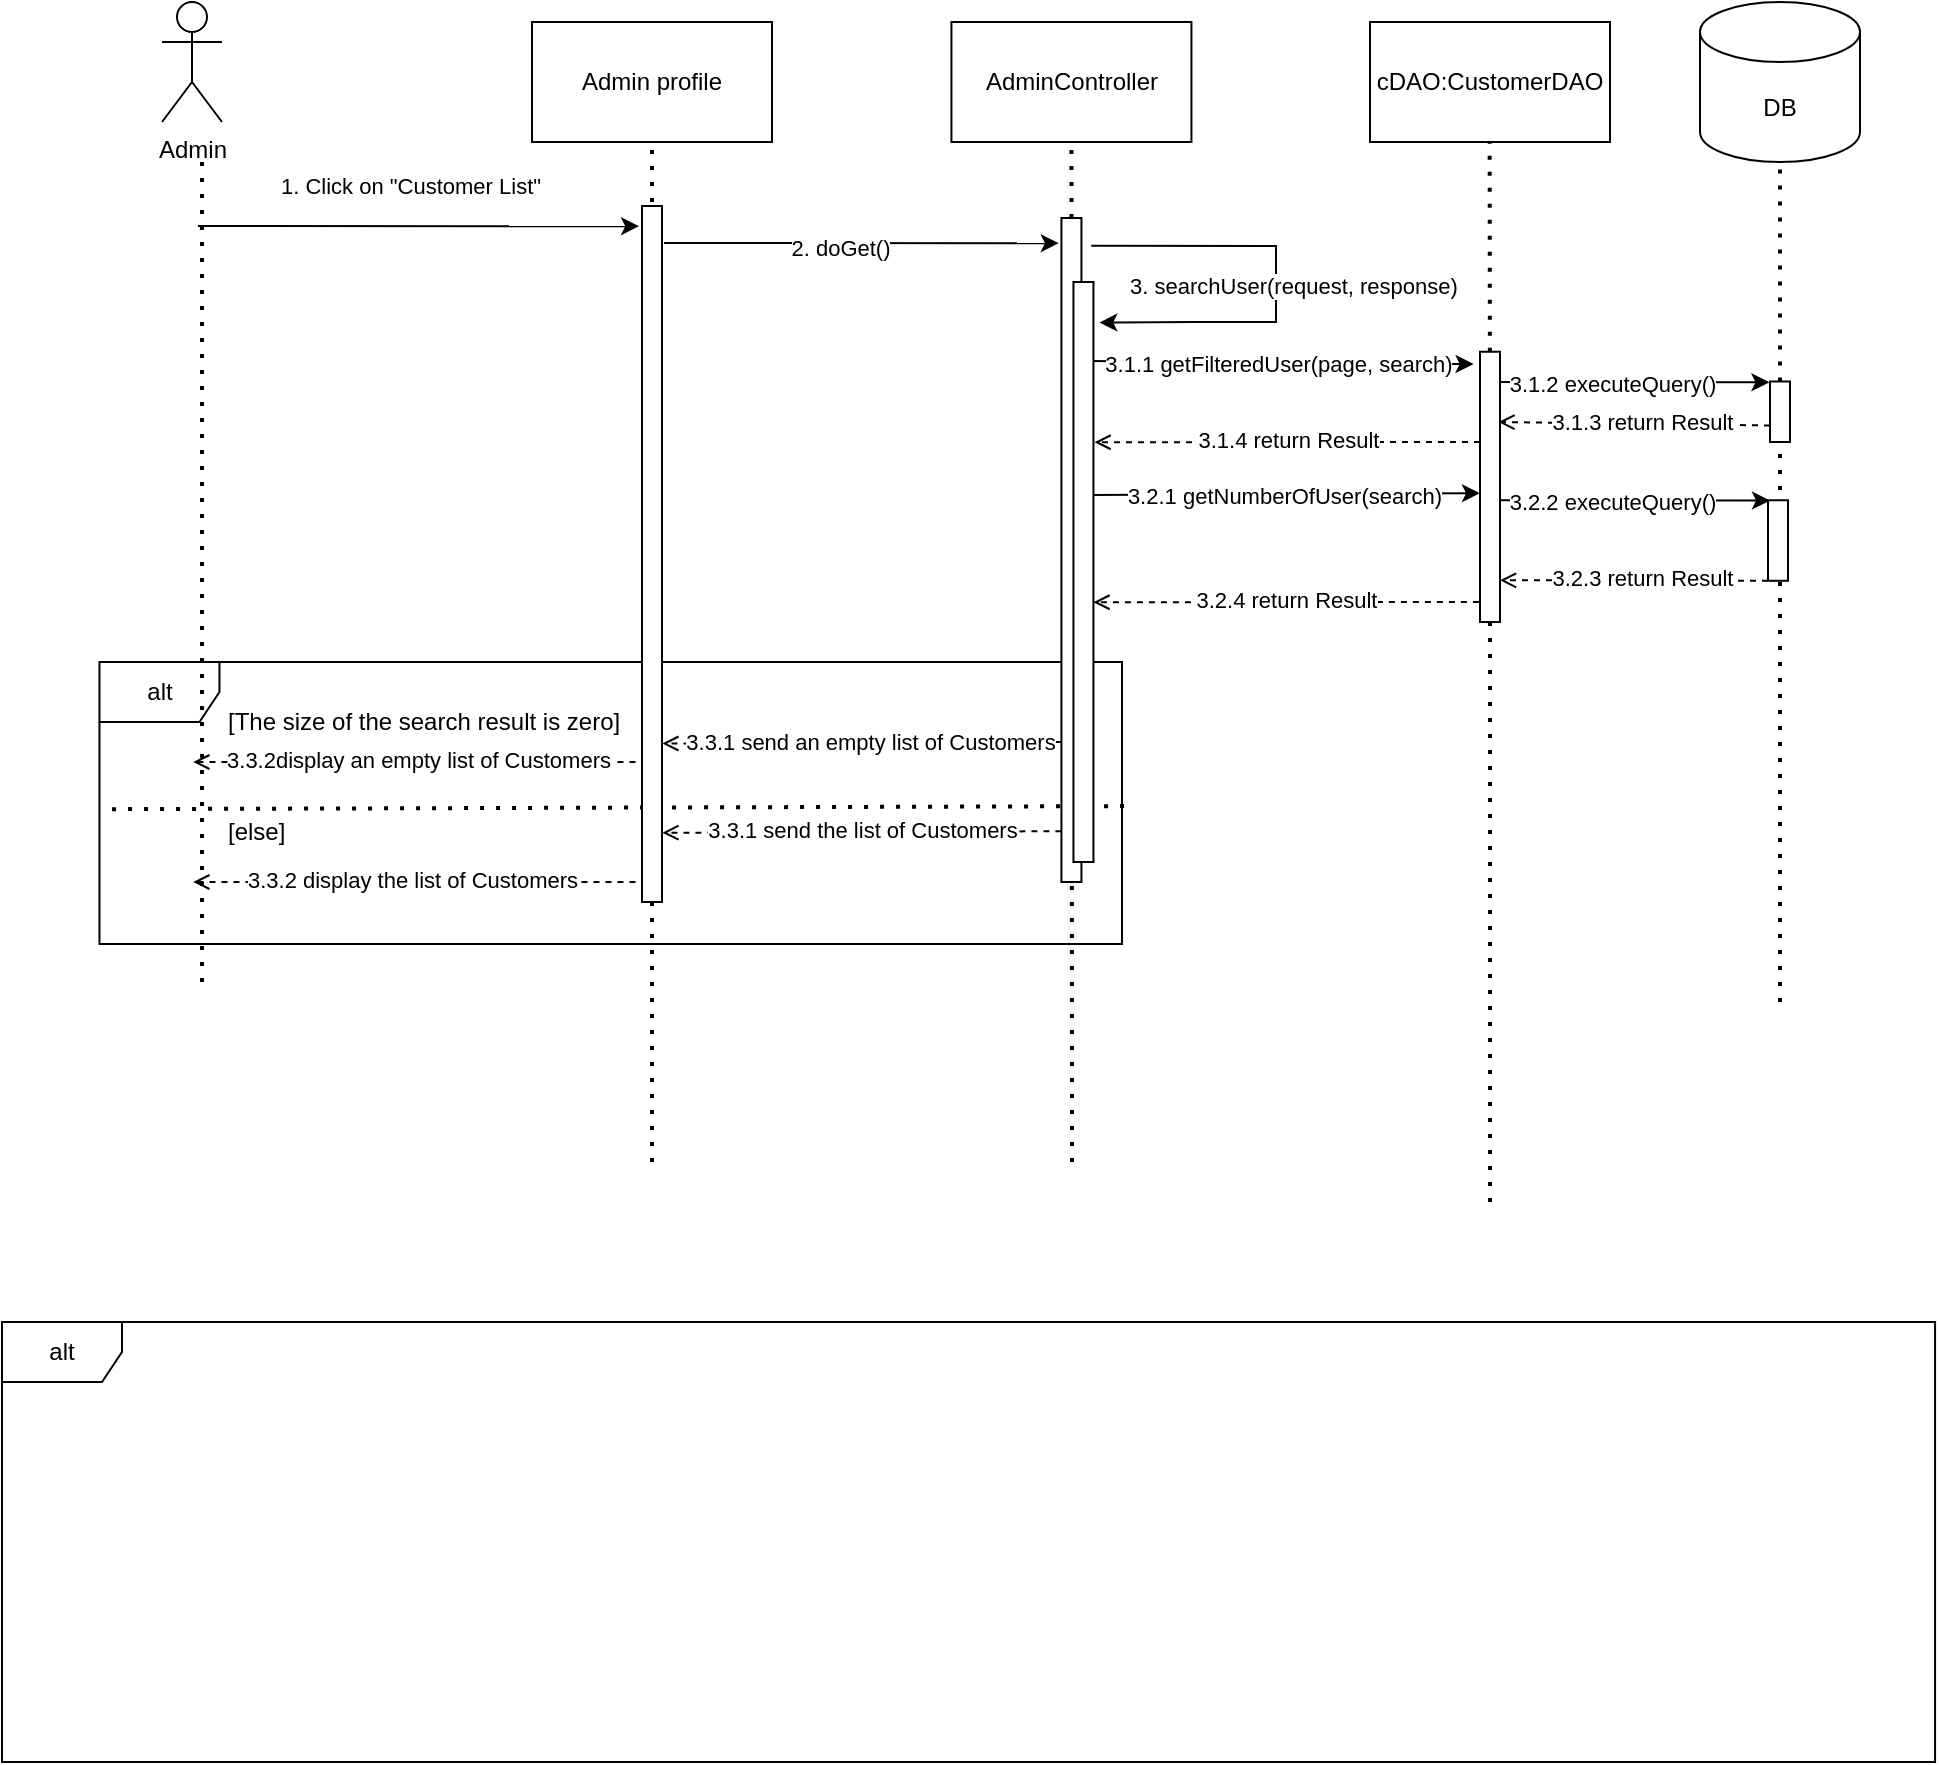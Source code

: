 <mxfile>
    <diagram id="ONLkznn9dfXko7KyWMJE" name="Page-1">
        <mxGraphModel dx="1923" dy="433" grid="1" gridSize="10" guides="1" tooltips="1" connect="1" arrows="1" fold="1" page="1" pageScale="1" pageWidth="850" pageHeight="1100" math="0" shadow="0">
            <root>
                <mxCell id="0"/>
                <mxCell id="1" parent="0"/>
                <mxCell id="70" value="alt" style="shape=umlFrame;whiteSpace=wrap;html=1;" parent="1" vertex="1">
                    <mxGeometry x="8.74" y="370" width="511.26" height="141" as="geometry"/>
                </mxCell>
                <mxCell id="101" value="alt" style="shape=umlFrame;whiteSpace=wrap;html=1;" vertex="1" parent="1">
                    <mxGeometry x="-40" y="700" width="966.54" height="220" as="geometry"/>
                </mxCell>
                <mxCell id="71" value="" style="endArrow=none;dashed=1;html=1;dashPattern=1 3;strokeWidth=2;rounded=0;entryX=0.001;entryY=0.522;entryDx=0;entryDy=0;entryPerimeter=0;exitX=1.002;exitY=0.511;exitDx=0;exitDy=0;exitPerimeter=0;" parent="1" source="70" edge="1" target="70">
                    <mxGeometry width="50" height="50" relative="1" as="geometry">
                        <mxPoint x="894.54" y="440" as="sourcePoint"/>
                        <mxPoint x="18.94" y="443.36" as="targetPoint"/>
                    </mxGeometry>
                </mxCell>
                <mxCell id="bgXQf1ykJbpGTAjlQ5FK-6" value="" style="endArrow=none;dashed=1;html=1;dashPattern=1 3;strokeWidth=2;rounded=0;" parent="1" edge="1">
                    <mxGeometry width="50" height="50" relative="1" as="geometry">
                        <mxPoint x="60" y="530" as="sourcePoint"/>
                        <mxPoint x="60" y="120" as="targetPoint"/>
                    </mxGeometry>
                </mxCell>
                <mxCell id="4" value="" style="endArrow=none;dashed=1;html=1;dashPattern=1 3;strokeWidth=2;rounded=0;entryX=0.5;entryY=1;entryDx=0;entryDy=0;startArrow=none;" parent="1" source="jMet_jhxjHjyP2RQHkVr-26" edge="1">
                    <mxGeometry width="50" height="50" relative="1" as="geometry">
                        <mxPoint x="699" y="880" as="sourcePoint"/>
                        <mxPoint x="703.83" y="110" as="targetPoint"/>
                    </mxGeometry>
                </mxCell>
                <mxCell id="bgXQf1ykJbpGTAjlQ5FK-1" value="Admin" style="shape=umlActor;verticalLabelPosition=bottom;verticalAlign=top;html=1;outlineConnect=0;" parent="1" vertex="1">
                    <mxGeometry x="40" y="40" width="30" height="60" as="geometry"/>
                </mxCell>
                <mxCell id="bgXQf1ykJbpGTAjlQ5FK-2" value="Admin profile" style="rounded=0;whiteSpace=wrap;html=1;" parent="1" vertex="1">
                    <mxGeometry x="225" y="50" width="120" height="60" as="geometry"/>
                </mxCell>
                <mxCell id="bgXQf1ykJbpGTAjlQ5FK-3" value="AdminController" style="rounded=0;whiteSpace=wrap;html=1;" parent="1" vertex="1">
                    <mxGeometry x="434.72" y="50" width="120" height="60" as="geometry"/>
                </mxCell>
                <mxCell id="bgXQf1ykJbpGTAjlQ5FK-7" value="" style="endArrow=none;dashed=1;html=1;dashPattern=1 3;strokeWidth=2;rounded=0;entryX=0.5;entryY=1;entryDx=0;entryDy=0;" parent="1" edge="1">
                    <mxGeometry width="50" height="50" relative="1" as="geometry">
                        <mxPoint x="285" y="620" as="sourcePoint"/>
                        <mxPoint x="285" y="110.0" as="targetPoint"/>
                    </mxGeometry>
                </mxCell>
                <mxCell id="bgXQf1ykJbpGTAjlQ5FK-8" value="" style="endArrow=none;dashed=1;html=1;dashPattern=1 3;strokeWidth=2;rounded=0;entryX=0.5;entryY=1;entryDx=0;entryDy=0;" parent="1" target="bgXQf1ykJbpGTAjlQ5FK-3" edge="1">
                    <mxGeometry width="50" height="50" relative="1" as="geometry">
                        <mxPoint x="495" y="620" as="sourcePoint"/>
                        <mxPoint x="494.72" y="120" as="targetPoint"/>
                    </mxGeometry>
                </mxCell>
                <mxCell id="Q8KxY11AjHxzNU5WDFav-2" value="1. Click on &quot;Customer List&quot;" style="endArrow=classic;html=1;rounded=0;entryX=-0.044;entryY=0.029;entryDx=0;entryDy=0;entryPerimeter=0;" parent="1" edge="1">
                    <mxGeometry x="-0.043" y="20" width="50" height="50" relative="1" as="geometry">
                        <mxPoint x="58" y="152" as="sourcePoint"/>
                        <mxPoint x="278.56" y="152.092" as="targetPoint"/>
                        <mxPoint as="offset"/>
                    </mxGeometry>
                </mxCell>
                <mxCell id="Q8KxY11AjHxzNU5WDFav-6" value="DB" style="shape=cylinder3;whiteSpace=wrap;html=1;boundedLbl=1;backgroundOutline=1;size=15;" parent="1" vertex="1">
                    <mxGeometry x="809" y="40" width="80" height="80" as="geometry"/>
                </mxCell>
                <mxCell id="Q8KxY11AjHxzNU5WDFav-7" value="" style="endArrow=none;dashed=1;html=1;dashPattern=1 3;strokeWidth=2;rounded=0;entryX=0.5;entryY=1;entryDx=0;entryDy=0;startArrow=none;" parent="1" source="jMet_jhxjHjyP2RQHkVr-27" edge="1">
                    <mxGeometry width="50" height="50" relative="1" as="geometry">
                        <mxPoint x="849" y="880" as="sourcePoint"/>
                        <mxPoint x="849" y="120" as="targetPoint"/>
                    </mxGeometry>
                </mxCell>
                <mxCell id="Q8KxY11AjHxzNU5WDFav-8" value="" style="endArrow=classic;html=1;rounded=0;entryX=-0.132;entryY=0.022;entryDx=0;entryDy=0;entryPerimeter=0;exitX=1;exitY=0.053;exitDx=0;exitDy=0;exitPerimeter=0;" parent="1" edge="1">
                    <mxGeometry x="-0.04" y="-4" width="50" height="50" relative="1" as="geometry">
                        <mxPoint x="291" y="160.444" as="sourcePoint"/>
                        <mxPoint x="488.4" y="160.584" as="targetPoint"/>
                        <mxPoint as="offset"/>
                    </mxGeometry>
                </mxCell>
                <mxCell id="12" value="2. doGet()" style="edgeLabel;html=1;align=center;verticalAlign=middle;resizable=0;points=[];" parent="Q8KxY11AjHxzNU5WDFav-8" vertex="1" connectable="0">
                    <mxGeometry x="-0.524" y="-2" relative="1" as="geometry">
                        <mxPoint x="41" as="offset"/>
                    </mxGeometry>
                </mxCell>
                <mxCell id="Q8KxY11AjHxzNU5WDFav-9" value="" style="rounded=0;whiteSpace=wrap;html=1;" parent="1" vertex="1">
                    <mxGeometry x="489.72" y="148" width="10" height="332" as="geometry"/>
                </mxCell>
                <mxCell id="jMet_jhxjHjyP2RQHkVr-14" value="[The size of the search result is zero]" style="text;strokeColor=none;fillColor=none;align=left;verticalAlign=middle;spacingLeft=4;spacingRight=4;overflow=hidden;points=[[0,0.5],[1,0.5]];portConstraint=eastwest;rotatable=0;whiteSpace=wrap;html=1;" parent="1" vertex="1">
                    <mxGeometry x="66.74" y="390" width="210" height="20" as="geometry"/>
                </mxCell>
                <mxCell id="jMet_jhxjHjyP2RQHkVr-25" value="3.1.1 getFilteredUser(page, search)" style="endArrow=classic;html=1;rounded=0;exitX=1.028;exitY=0.068;exitDx=0;exitDy=0;exitPerimeter=0;entryX=-0.119;entryY=0.065;entryDx=0;entryDy=0;entryPerimeter=0;" parent="1" edge="1">
                    <mxGeometry x="-0.015" y="-1" width="50" height="50" relative="1" as="geometry">
                        <mxPoint x="503" y="219.44" as="sourcePoint"/>
                        <mxPoint x="695.81" y="221.053" as="targetPoint"/>
                        <Array as="points"/>
                        <mxPoint as="offset"/>
                    </mxGeometry>
                </mxCell>
                <mxCell id="jMet_jhxjHjyP2RQHkVr-28" value="" style="endArrow=classic;html=1;rounded=0;exitX=1.027;exitY=0.251;exitDx=0;exitDy=0;exitPerimeter=0;entryX=0;entryY=0.25;entryDx=0;entryDy=0;" parent="1" edge="1">
                    <mxGeometry x="-0.717" width="50" height="50" relative="1" as="geometry">
                        <mxPoint x="709" y="229.996" as="sourcePoint"/>
                        <mxPoint x="843.73" y="230.16" as="targetPoint"/>
                        <mxPoint as="offset"/>
                    </mxGeometry>
                </mxCell>
                <mxCell id="65" value="3.1.2 executeQuery()" style="edgeLabel;html=1;align=center;verticalAlign=middle;resizable=0;points=[];" parent="jMet_jhxjHjyP2RQHkVr-28" vertex="1" connectable="0">
                    <mxGeometry x="-0.177" y="-1" relative="1" as="geometry">
                        <mxPoint as="offset"/>
                    </mxGeometry>
                </mxCell>
                <mxCell id="jMet_jhxjHjyP2RQHkVr-29" value="" style="endArrow=open;html=1;rounded=0;dashed=1;endFill=0;exitX=0;exitY=0.5;exitDx=0;exitDy=0;entryX=1;entryY=0.75;entryDx=0;entryDy=0;" parent="1" edge="1">
                    <mxGeometry x="0.717" y="2" width="50" height="50" relative="1" as="geometry">
                        <mxPoint x="844.0" y="251.74" as="sourcePoint"/>
                        <mxPoint x="708.22" y="250" as="targetPoint"/>
                        <mxPoint as="offset"/>
                    </mxGeometry>
                </mxCell>
                <mxCell id="8" value="3.1.3 return Result" style="edgeLabel;html=1;align=center;verticalAlign=middle;resizable=0;points=[];" parent="jMet_jhxjHjyP2RQHkVr-29" vertex="1" connectable="0">
                    <mxGeometry x="0.114" relative="1" as="geometry">
                        <mxPoint x="11" y="-1" as="offset"/>
                    </mxGeometry>
                </mxCell>
                <mxCell id="jMet_jhxjHjyP2RQHkVr-33" value="" style="rounded=0;whiteSpace=wrap;html=1;" parent="1" vertex="1">
                    <mxGeometry x="495.72" y="180" width="10" height="290" as="geometry"/>
                </mxCell>
                <mxCell id="jMet_jhxjHjyP2RQHkVr-34" value="3. searchUser(request, response)&amp;nbsp;" style="endArrow=classic;html=1;rounded=0;exitX=0.79;exitY=0.022;exitDx=0;exitDy=0;exitPerimeter=0;entryX=0.892;entryY=0.035;entryDx=0;entryDy=0;entryPerimeter=0;" parent="1" edge="1">
                    <mxGeometry x="0.03" y="10" width="50" height="50" relative="1" as="geometry">
                        <mxPoint x="504.62" y="161.904" as="sourcePoint"/>
                        <mxPoint x="508.64" y="200.3" as="targetPoint"/>
                        <mxPoint as="offset"/>
                        <Array as="points">
                            <mxPoint x="597" y="162"/>
                            <mxPoint x="597" y="200"/>
                            <mxPoint x="557" y="200"/>
                        </Array>
                    </mxGeometry>
                </mxCell>
                <mxCell id="3" value="cDAO:CustomerDAO" style="rounded=0;whiteSpace=wrap;html=1;" parent="1" vertex="1">
                    <mxGeometry x="644" y="50" width="120" height="60" as="geometry"/>
                </mxCell>
                <mxCell id="UKkm2dZgcp-LxVbKbilb-54" value="" style="endArrow=none;dashed=1;html=1;dashPattern=1 3;strokeWidth=2;rounded=0;entryX=0.5;entryY=1;entryDx=0;entryDy=0;" parent="1" target="jMet_jhxjHjyP2RQHkVr-26" edge="1">
                    <mxGeometry width="50" height="50" relative="1" as="geometry">
                        <mxPoint x="704" y="640" as="sourcePoint"/>
                        <mxPoint x="703.83" y="110" as="targetPoint"/>
                    </mxGeometry>
                </mxCell>
                <mxCell id="jMet_jhxjHjyP2RQHkVr-26" value="" style="rounded=0;whiteSpace=wrap;html=1;" parent="1" vertex="1">
                    <mxGeometry x="699" y="214.87" width="10" height="135.13" as="geometry"/>
                </mxCell>
                <mxCell id="63" value="" style="endArrow=none;dashed=1;html=1;dashPattern=1 3;strokeWidth=2;rounded=0;entryX=0.5;entryY=1;entryDx=0;entryDy=0;startArrow=none;" parent="1" target="jMet_jhxjHjyP2RQHkVr-27" edge="1">
                    <mxGeometry width="50" height="50" relative="1" as="geometry">
                        <mxPoint x="849" y="540" as="sourcePoint"/>
                        <mxPoint x="849" y="120" as="targetPoint"/>
                    </mxGeometry>
                </mxCell>
                <mxCell id="jMet_jhxjHjyP2RQHkVr-27" value="" style="rounded=0;whiteSpace=wrap;html=1;" parent="1" vertex="1">
                    <mxGeometry x="844" y="229.74" width="10" height="30.26" as="geometry"/>
                </mxCell>
                <mxCell id="66" value="" style="endArrow=open;html=1;rounded=0;dashed=1;endFill=0;exitX=0;exitY=0.5;exitDx=0;exitDy=0;entryX=1.055;entryY=0.2;entryDx=0;entryDy=0;entryPerimeter=0;" parent="1" edge="1">
                    <mxGeometry x="0.717" y="2" width="50" height="50" relative="1" as="geometry">
                        <mxPoint x="699.0" y="260" as="sourcePoint"/>
                        <mxPoint x="506.27" y="260.13" as="targetPoint"/>
                        <mxPoint as="offset"/>
                    </mxGeometry>
                </mxCell>
                <mxCell id="67" value="3.1.4 return Result" style="edgeLabel;html=1;align=center;verticalAlign=middle;resizable=0;points=[];" parent="66" vertex="1" connectable="0">
                    <mxGeometry x="0.114" relative="1" as="geometry">
                        <mxPoint x="11" y="-1" as="offset"/>
                    </mxGeometry>
                </mxCell>
                <mxCell id="72" value="[else]" style="text;strokeColor=none;fillColor=none;align=left;verticalAlign=middle;spacingLeft=4;spacingRight=4;overflow=hidden;points=[[0,0.5],[1,0.5]];portConstraint=eastwest;rotatable=0;whiteSpace=wrap;html=1;" parent="1" vertex="1">
                    <mxGeometry x="66.74" y="440" width="40" height="30" as="geometry"/>
                </mxCell>
                <mxCell id="73" value="" style="endArrow=open;html=1;rounded=0;dashed=1;endFill=0;exitX=-0.018;exitY=0.282;exitDx=0;exitDy=0;exitPerimeter=0;" parent="1" edge="1">
                    <mxGeometry x="0.717" y="2" width="50" height="50" relative="1" as="geometry">
                        <mxPoint x="489.72" y="410.004" as="sourcePoint"/>
                        <mxPoint x="290.18" y="410.78" as="targetPoint"/>
                        <mxPoint as="offset"/>
                    </mxGeometry>
                </mxCell>
                <mxCell id="74" value="3.3.1 send an empty list of Customers" style="edgeLabel;html=1;align=center;verticalAlign=middle;resizable=0;points=[];" parent="73" vertex="1" connectable="0">
                    <mxGeometry x="0.114" relative="1" as="geometry">
                        <mxPoint x="15" y="-1" as="offset"/>
                    </mxGeometry>
                </mxCell>
                <mxCell id="75" value="" style="endArrow=open;html=1;rounded=0;dashed=1;endFill=0;exitX=0.11;exitY=0.279;exitDx=0;exitDy=0;exitPerimeter=0;" parent="1" edge="1">
                    <mxGeometry x="0.717" y="2" width="50" height="50" relative="1" as="geometry">
                        <mxPoint x="276.74" y="420.002" as="sourcePoint"/>
                        <mxPoint x="55.64" y="420" as="targetPoint"/>
                        <mxPoint as="offset"/>
                    </mxGeometry>
                </mxCell>
                <mxCell id="76" value="3.3.2display an empty list of Customers" style="edgeLabel;html=1;align=center;verticalAlign=middle;resizable=0;points=[];" parent="75" vertex="1" connectable="0">
                    <mxGeometry x="0.114" relative="1" as="geometry">
                        <mxPoint x="14" y="-1" as="offset"/>
                    </mxGeometry>
                </mxCell>
                <mxCell id="Q8KxY11AjHxzNU5WDFav-1" value="" style="rounded=0;whiteSpace=wrap;html=1;" parent="1" vertex="1">
                    <mxGeometry x="280" y="142" width="10" height="348" as="geometry"/>
                </mxCell>
                <mxCell id="79" value="" style="endArrow=open;html=1;rounded=0;dashed=1;endFill=0;exitX=-0.018;exitY=0.282;exitDx=0;exitDy=0;exitPerimeter=0;" parent="1" edge="1">
                    <mxGeometry x="0.717" y="2" width="50" height="50" relative="1" as="geometry">
                        <mxPoint x="489.72" y="454.614" as="sourcePoint"/>
                        <mxPoint x="290.18" y="455.39" as="targetPoint"/>
                        <mxPoint as="offset"/>
                    </mxGeometry>
                </mxCell>
                <mxCell id="80" value="3.3.1 send the list of Customers" style="edgeLabel;html=1;align=center;verticalAlign=middle;resizable=0;points=[];" parent="79" vertex="1" connectable="0">
                    <mxGeometry x="0.114" relative="1" as="geometry">
                        <mxPoint x="11" y="-1" as="offset"/>
                    </mxGeometry>
                </mxCell>
                <mxCell id="81" value="" style="endArrow=open;html=1;rounded=0;dashed=1;endFill=0;exitX=0.11;exitY=0.279;exitDx=0;exitDy=0;exitPerimeter=0;" parent="1" edge="1">
                    <mxGeometry x="0.717" y="2" width="50" height="50" relative="1" as="geometry">
                        <mxPoint x="276.74" y="480.002" as="sourcePoint"/>
                        <mxPoint x="55.64" y="480" as="targetPoint"/>
                        <mxPoint as="offset"/>
                    </mxGeometry>
                </mxCell>
                <mxCell id="82" value="3.3.2 display the list of Customers" style="edgeLabel;html=1;align=center;verticalAlign=middle;resizable=0;points=[];" parent="81" vertex="1" connectable="0">
                    <mxGeometry x="0.114" relative="1" as="geometry">
                        <mxPoint x="11" y="-1" as="offset"/>
                    </mxGeometry>
                </mxCell>
                <mxCell id="83" value="" style="endArrow=classic;html=1;rounded=0;exitX=1.027;exitY=0.251;exitDx=0;exitDy=0;exitPerimeter=0;entryX=0;entryY=0.25;entryDx=0;entryDy=0;" parent="1" edge="1">
                    <mxGeometry x="-0.717" width="50" height="50" relative="1" as="geometry">
                        <mxPoint x="709.27" y="289.126" as="sourcePoint"/>
                        <mxPoint x="844.0" y="289.29" as="targetPoint"/>
                        <mxPoint as="offset"/>
                    </mxGeometry>
                </mxCell>
                <mxCell id="85" value="3.2.2 executeQuery()" style="edgeLabel;html=1;align=center;verticalAlign=middle;resizable=0;points=[];" parent="83" vertex="1" connectable="0">
                    <mxGeometry x="-0.177" y="-1" relative="1" as="geometry">
                        <mxPoint as="offset"/>
                    </mxGeometry>
                </mxCell>
                <mxCell id="86" value="" style="endArrow=open;html=1;rounded=0;dashed=1;endFill=0;exitX=0;exitY=1;exitDx=0;exitDy=0;startArrow=none;" parent="1" source="88" edge="1">
                    <mxGeometry x="0.717" y="2" width="50" height="50" relative="1" as="geometry">
                        <mxPoint x="844.78" y="319.13" as="sourcePoint"/>
                        <mxPoint x="709" y="329.13" as="targetPoint"/>
                        <mxPoint as="offset"/>
                    </mxGeometry>
                </mxCell>
                <mxCell id="87" value="3.2.3 return Result" style="edgeLabel;html=1;align=center;verticalAlign=middle;resizable=0;points=[];" parent="86" vertex="1" connectable="0">
                    <mxGeometry x="0.114" relative="1" as="geometry">
                        <mxPoint x="11" y="-1" as="offset"/>
                    </mxGeometry>
                </mxCell>
                <mxCell id="89" value="3.2.1 getNumberOfUser(search)" style="endArrow=classic;html=1;rounded=0;exitX=0.973;exitY=0.663;exitDx=0;exitDy=0;exitPerimeter=0;entryX=-0.119;entryY=0.065;entryDx=0;entryDy=0;entryPerimeter=0;" parent="1" edge="1">
                    <mxGeometry x="-0.015" y="-1" width="50" height="50" relative="1" as="geometry">
                        <mxPoint x="505.92" y="286.44" as="sourcePoint"/>
                        <mxPoint x="699" y="285.563" as="targetPoint"/>
                        <Array as="points"/>
                        <mxPoint as="offset"/>
                    </mxGeometry>
                </mxCell>
                <mxCell id="90" value="" style="endArrow=none;html=1;rounded=0;dashed=1;endFill=0;exitX=0;exitY=0.5;exitDx=0;exitDy=0;entryX=1;entryY=0.75;entryDx=0;entryDy=0;" parent="1" target="88" edge="1">
                    <mxGeometry x="0.717" y="2" width="50" height="50" relative="1" as="geometry">
                        <mxPoint x="844.78" y="319.13" as="sourcePoint"/>
                        <mxPoint x="709" y="317.39" as="targetPoint"/>
                        <mxPoint as="offset"/>
                    </mxGeometry>
                </mxCell>
                <mxCell id="88" value="" style="rounded=0;whiteSpace=wrap;html=1;" parent="1" vertex="1">
                    <mxGeometry x="843" y="289.13" width="10" height="40.26" as="geometry"/>
                </mxCell>
                <mxCell id="99" value="" style="endArrow=open;html=1;rounded=0;dashed=1;endFill=0;exitX=0;exitY=0.5;exitDx=0;exitDy=0;entryX=1.055;entryY=0.2;entryDx=0;entryDy=0;entryPerimeter=0;" parent="1" edge="1">
                    <mxGeometry x="0.717" y="2" width="50" height="50" relative="1" as="geometry">
                        <mxPoint x="698.45" y="340" as="sourcePoint"/>
                        <mxPoint x="505.72" y="340.13" as="targetPoint"/>
                        <mxPoint as="offset"/>
                    </mxGeometry>
                </mxCell>
                <mxCell id="100" value="3.2.4 return Result" style="edgeLabel;html=1;align=center;verticalAlign=middle;resizable=0;points=[];" parent="99" vertex="1" connectable="0">
                    <mxGeometry x="0.114" relative="1" as="geometry">
                        <mxPoint x="11" y="-1" as="offset"/>
                    </mxGeometry>
                </mxCell>
            </root>
        </mxGraphModel>
    </diagram>
</mxfile>
